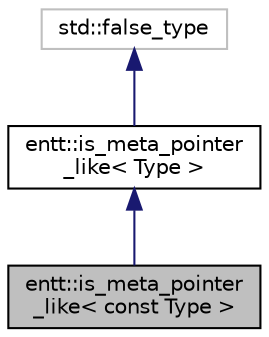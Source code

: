 digraph "entt::is_meta_pointer_like&lt; const Type &gt;"
{
 // LATEX_PDF_SIZE
  edge [fontname="Helvetica",fontsize="10",labelfontname="Helvetica",labelfontsize="10"];
  node [fontname="Helvetica",fontsize="10",shape=record];
  Node1 [label="entt::is_meta_pointer\l_like\< const Type \>",height=0.2,width=0.4,color="black", fillcolor="grey75", style="filled", fontcolor="black",tooltip="Partial specialization to ensure that const pointer-like types are also accepted."];
  Node2 -> Node1 [dir="back",color="midnightblue",fontsize="10",style="solid"];
  Node2 [label="entt::is_meta_pointer\l_like\< Type \>",height=0.2,width=0.4,color="black", fillcolor="white", style="filled",URL="$structentt_1_1is__meta__pointer__like.html",tooltip=" "];
  Node3 -> Node2 [dir="back",color="midnightblue",fontsize="10",style="solid"];
  Node3 [label="std::false_type",height=0.2,width=0.4,color="grey75", fillcolor="white", style="filled",tooltip=" "];
}
